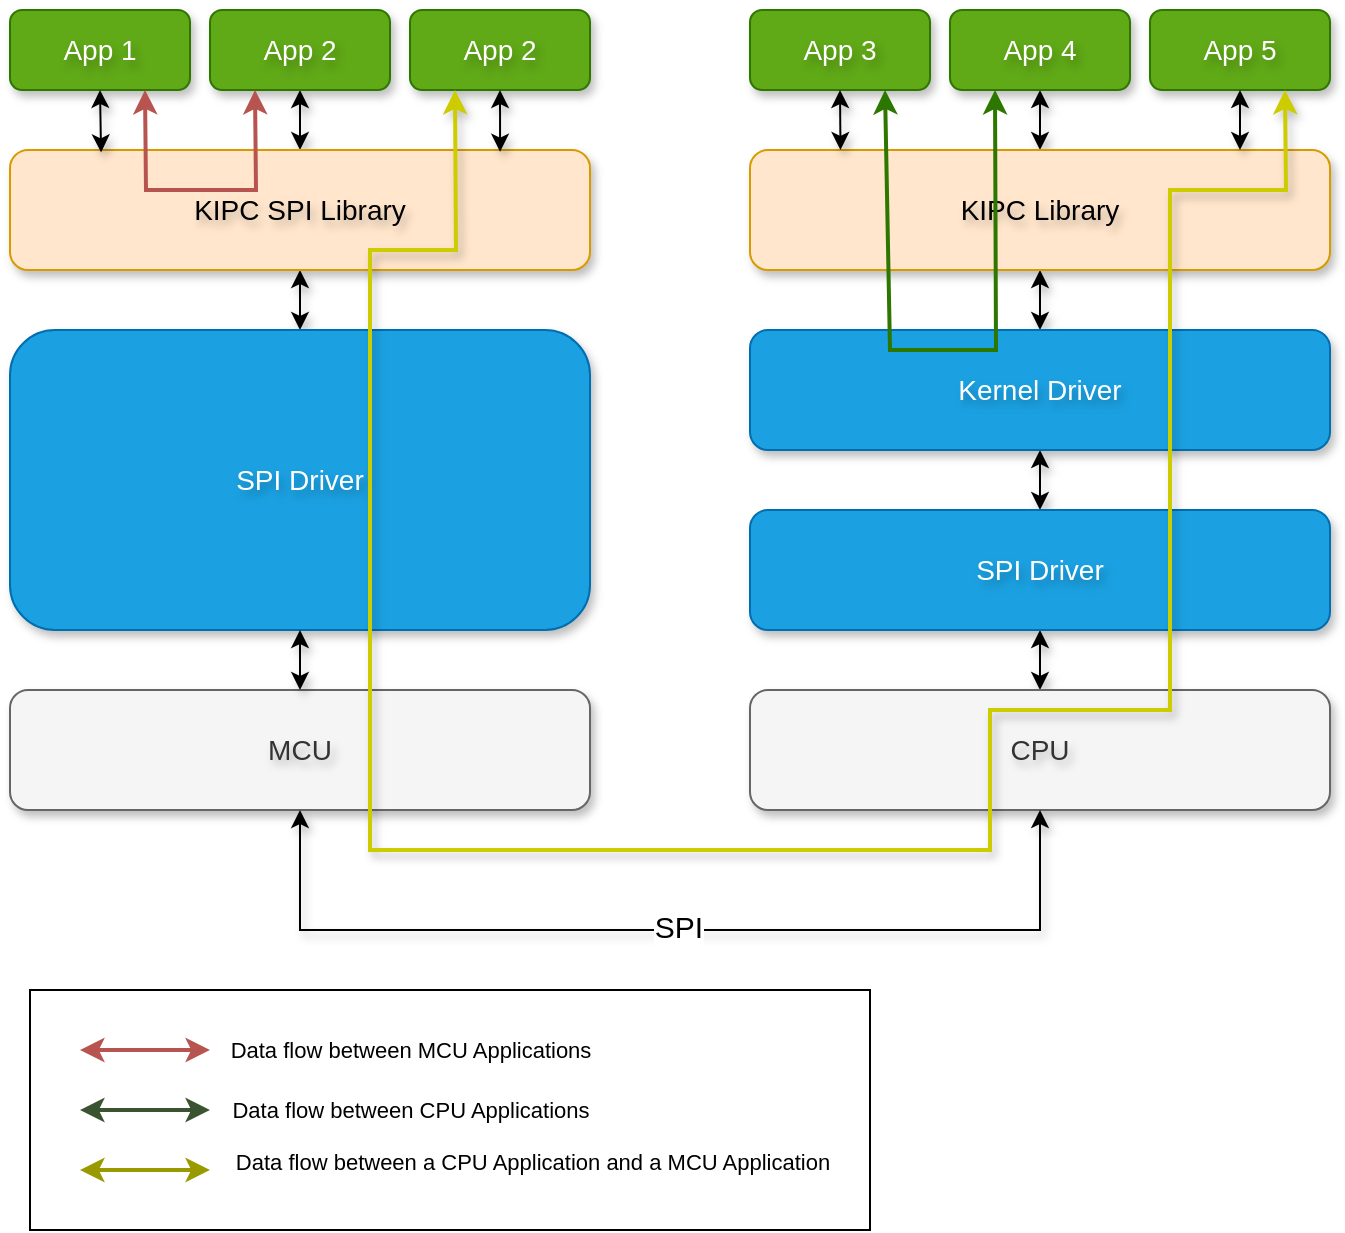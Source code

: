 <mxfile version="24.7.6">
  <diagram name="Page-1" id="fEbjchGPyEOhyHDQiC9X">
    <mxGraphModel dx="1434" dy="746" grid="1" gridSize="10" guides="1" tooltips="1" connect="1" arrows="1" fold="1" page="1" pageScale="1" pageWidth="827" pageHeight="1169" math="0" shadow="0">
      <root>
        <mxCell id="0" />
        <mxCell id="1" parent="0" />
        <mxCell id="Wx_t5_zWc-ANGZzBV8TW-1" value="App 1" style="rounded=1;whiteSpace=wrap;html=1;fillColor=#60a917;strokeColor=#2D7600;fontColor=#ffffff;fontSize=14;textShadow=1;shadow=1;" vertex="1" parent="1">
          <mxGeometry x="60" y="110" width="90" height="40" as="geometry" />
        </mxCell>
        <mxCell id="Wx_t5_zWc-ANGZzBV8TW-24" style="edgeStyle=orthogonalEdgeStyle;rounded=0;orthogonalLoop=1;jettySize=auto;html=1;exitX=0.5;exitY=1;exitDx=0;exitDy=0;entryX=0.5;entryY=0;entryDx=0;entryDy=0;startArrow=classic;startFill=1;fontSize=14;textShadow=1;shadow=1;" edge="1" parent="1" source="Wx_t5_zWc-ANGZzBV8TW-2" target="Wx_t5_zWc-ANGZzBV8TW-8">
          <mxGeometry relative="1" as="geometry" />
        </mxCell>
        <mxCell id="Wx_t5_zWc-ANGZzBV8TW-2" value="App 2" style="rounded=1;whiteSpace=wrap;html=1;fillColor=#60a917;strokeColor=#2D7600;fontColor=#ffffff;fontSize=14;textShadow=1;shadow=1;" vertex="1" parent="1">
          <mxGeometry x="160" y="110" width="90" height="40" as="geometry" />
        </mxCell>
        <mxCell id="Wx_t5_zWc-ANGZzBV8TW-3" value="App 2" style="rounded=1;whiteSpace=wrap;html=1;fillColor=#60a917;strokeColor=#2D7600;fontColor=#ffffff;fontSize=14;textShadow=1;shadow=1;" vertex="1" parent="1">
          <mxGeometry x="260" y="110" width="90" height="40" as="geometry" />
        </mxCell>
        <mxCell id="Wx_t5_zWc-ANGZzBV8TW-5" value="App 3" style="rounded=1;whiteSpace=wrap;html=1;fillColor=#60a917;fontColor=#ffffff;strokeColor=#2D7600;fontSize=14;textShadow=1;shadow=1;" vertex="1" parent="1">
          <mxGeometry x="430" y="110" width="90" height="40" as="geometry" />
        </mxCell>
        <mxCell id="Wx_t5_zWc-ANGZzBV8TW-27" style="edgeStyle=orthogonalEdgeStyle;rounded=0;orthogonalLoop=1;jettySize=auto;html=1;exitX=0.5;exitY=1;exitDx=0;exitDy=0;entryX=0.5;entryY=0;entryDx=0;entryDy=0;startArrow=classic;startFill=1;fontSize=14;textShadow=1;shadow=1;" edge="1" parent="1" source="Wx_t5_zWc-ANGZzBV8TW-6" target="Wx_t5_zWc-ANGZzBV8TW-11">
          <mxGeometry relative="1" as="geometry" />
        </mxCell>
        <mxCell id="Wx_t5_zWc-ANGZzBV8TW-6" value="App 4" style="rounded=1;whiteSpace=wrap;html=1;fillColor=#60a917;fontColor=#ffffff;strokeColor=#2D7600;fontSize=14;textShadow=1;shadow=1;" vertex="1" parent="1">
          <mxGeometry x="530" y="110" width="90" height="40" as="geometry" />
        </mxCell>
        <mxCell id="Wx_t5_zWc-ANGZzBV8TW-7" value="App 5" style="rounded=1;whiteSpace=wrap;html=1;fillColor=#60a917;fontColor=#ffffff;strokeColor=#2D7600;fontSize=14;textShadow=1;shadow=1;" vertex="1" parent="1">
          <mxGeometry x="630" y="110" width="90" height="40" as="geometry" />
        </mxCell>
        <mxCell id="Wx_t5_zWc-ANGZzBV8TW-19" style="edgeStyle=orthogonalEdgeStyle;rounded=0;orthogonalLoop=1;jettySize=auto;html=1;exitX=0.5;exitY=1;exitDx=0;exitDy=0;entryX=0.5;entryY=1;entryDx=0;entryDy=0;fontSize=14;textShadow=1;shadow=1;" edge="1" parent="1" source="Wx_t5_zWc-ANGZzBV8TW-8" target="Wx_t5_zWc-ANGZzBV8TW-8">
          <mxGeometry relative="1" as="geometry" />
        </mxCell>
        <mxCell id="Wx_t5_zWc-ANGZzBV8TW-22" style="edgeStyle=orthogonalEdgeStyle;rounded=0;orthogonalLoop=1;jettySize=auto;html=1;exitX=0.5;exitY=1;exitDx=0;exitDy=0;entryX=0.5;entryY=0;entryDx=0;entryDy=0;startArrow=classic;startFill=1;fontSize=14;textShadow=1;shadow=1;" edge="1" parent="1" source="Wx_t5_zWc-ANGZzBV8TW-8" target="Wx_t5_zWc-ANGZzBV8TW-9">
          <mxGeometry relative="1" as="geometry" />
        </mxCell>
        <mxCell id="Wx_t5_zWc-ANGZzBV8TW-8" value="KIPC SPI Library" style="rounded=1;whiteSpace=wrap;html=1;fillColor=#ffe6cc;strokeColor=#d79b00;fontSize=14;textShadow=1;shadow=1;" vertex="1" parent="1">
          <mxGeometry x="60" y="180" width="290" height="60" as="geometry" />
        </mxCell>
        <mxCell id="Wx_t5_zWc-ANGZzBV8TW-9" value="SPI Driver" style="rounded=1;whiteSpace=wrap;html=1;fillColor=#1ba1e2;fontColor=#ffffff;strokeColor=#006EAF;fontSize=14;textShadow=1;shadow=1;" vertex="1" parent="1">
          <mxGeometry x="60" y="270" width="290" height="150" as="geometry" />
        </mxCell>
        <mxCell id="Wx_t5_zWc-ANGZzBV8TW-31" style="edgeStyle=orthogonalEdgeStyle;rounded=0;orthogonalLoop=1;jettySize=auto;html=1;exitX=0.5;exitY=1;exitDx=0;exitDy=0;entryX=0.5;entryY=0;entryDx=0;entryDy=0;startArrow=classic;startFill=1;fontSize=14;textShadow=1;shadow=1;" edge="1" parent="1" source="Wx_t5_zWc-ANGZzBV8TW-11" target="Wx_t5_zWc-ANGZzBV8TW-12">
          <mxGeometry relative="1" as="geometry" />
        </mxCell>
        <mxCell id="Wx_t5_zWc-ANGZzBV8TW-11" value="KIPC Library" style="rounded=1;whiteSpace=wrap;html=1;fillColor=#ffe6cc;strokeColor=#d79b00;fontSize=14;textShadow=1;shadow=1;glass=0;" vertex="1" parent="1">
          <mxGeometry x="430" y="180" width="290" height="60" as="geometry" />
        </mxCell>
        <mxCell id="Wx_t5_zWc-ANGZzBV8TW-30" style="edgeStyle=orthogonalEdgeStyle;rounded=0;orthogonalLoop=1;jettySize=auto;html=1;exitX=0.5;exitY=1;exitDx=0;exitDy=0;entryX=0.5;entryY=0;entryDx=0;entryDy=0;startArrow=classic;startFill=1;fillColor=#1ba1e2;strokeColor=#000000;fontSize=14;textShadow=1;shadow=1;" edge="1" parent="1" source="Wx_t5_zWc-ANGZzBV8TW-12" target="Wx_t5_zWc-ANGZzBV8TW-13">
          <mxGeometry relative="1" as="geometry" />
        </mxCell>
        <mxCell id="Wx_t5_zWc-ANGZzBV8TW-12" value="Kernel Driver" style="rounded=1;whiteSpace=wrap;html=1;fillColor=#1ba1e2;fontColor=#ffffff;strokeColor=#006EAF;fontSize=14;textShadow=1;shadow=1;" vertex="1" parent="1">
          <mxGeometry x="430" y="270" width="290" height="60" as="geometry" />
        </mxCell>
        <mxCell id="Wx_t5_zWc-ANGZzBV8TW-29" style="edgeStyle=orthogonalEdgeStyle;rounded=0;orthogonalLoop=1;jettySize=auto;html=1;exitX=0.5;exitY=1;exitDx=0;exitDy=0;entryX=0.5;entryY=0;entryDx=0;entryDy=0;startArrow=classic;startFill=1;fontSize=14;textShadow=1;shadow=1;" edge="1" parent="1" source="Wx_t5_zWc-ANGZzBV8TW-13" target="Wx_t5_zWc-ANGZzBV8TW-15">
          <mxGeometry relative="1" as="geometry" />
        </mxCell>
        <mxCell id="Wx_t5_zWc-ANGZzBV8TW-13" value="SPI Driver" style="rounded=1;whiteSpace=wrap;html=1;fillColor=#1ba1e2;fontColor=#ffffff;strokeColor=#006EAF;fontSize=14;textShadow=1;shadow=1;" vertex="1" parent="1">
          <mxGeometry x="430" y="360" width="290" height="60" as="geometry" />
        </mxCell>
        <mxCell id="Wx_t5_zWc-ANGZzBV8TW-14" value="MCU" style="rounded=1;whiteSpace=wrap;html=1;fillColor=#f5f5f5;fontColor=#333333;strokeColor=#666666;fontSize=14;textShadow=1;shadow=1;" vertex="1" parent="1">
          <mxGeometry x="60" y="450" width="290" height="60" as="geometry" />
        </mxCell>
        <mxCell id="Wx_t5_zWc-ANGZzBV8TW-15" value="CPU" style="rounded=1;whiteSpace=wrap;html=1;fillColor=#f5f5f5;fontColor=#333333;strokeColor=#666666;fontSize=14;textShadow=1;shadow=1;" vertex="1" parent="1">
          <mxGeometry x="430" y="450" width="290" height="60" as="geometry" />
        </mxCell>
        <mxCell id="Wx_t5_zWc-ANGZzBV8TW-16" value="" style="endArrow=classic;startArrow=classic;html=1;rounded=0;entryX=0.5;entryY=1;entryDx=0;entryDy=0;exitX=0.5;exitY=1;exitDx=0;exitDy=0;textShadow=1;shadow=1;" edge="1" parent="1" source="Wx_t5_zWc-ANGZzBV8TW-14" target="Wx_t5_zWc-ANGZzBV8TW-15">
          <mxGeometry width="50" height="50" relative="1" as="geometry">
            <mxPoint x="240" y="560" as="sourcePoint" />
            <mxPoint x="610" y="560" as="targetPoint" />
            <Array as="points">
              <mxPoint x="205" y="570" />
              <mxPoint x="410" y="570" />
              <mxPoint x="575" y="570" />
            </Array>
          </mxGeometry>
        </mxCell>
        <mxCell id="Wx_t5_zWc-ANGZzBV8TW-37" value="SPI" style="edgeLabel;html=1;align=center;verticalAlign=middle;resizable=0;points=[];fontSize=15;textShadow=0;" vertex="1" connectable="0" parent="Wx_t5_zWc-ANGZzBV8TW-16">
          <mxGeometry x="0.017" y="2" relative="1" as="geometry">
            <mxPoint as="offset" />
          </mxGeometry>
        </mxCell>
        <mxCell id="Wx_t5_zWc-ANGZzBV8TW-18" value="" style="endArrow=classic;startArrow=classic;html=1;rounded=0;exitX=0.5;exitY=0;exitDx=0;exitDy=0;entryX=0.5;entryY=1;entryDx=0;entryDy=0;fontSize=14;textShadow=1;shadow=1;" edge="1" parent="1" source="Wx_t5_zWc-ANGZzBV8TW-14" target="Wx_t5_zWc-ANGZzBV8TW-9">
          <mxGeometry width="50" height="50" relative="1" as="geometry">
            <mxPoint x="390" y="410" as="sourcePoint" />
            <mxPoint x="440" y="360" as="targetPoint" />
          </mxGeometry>
        </mxCell>
        <mxCell id="Wx_t5_zWc-ANGZzBV8TW-23" style="edgeStyle=orthogonalEdgeStyle;rounded=0;orthogonalLoop=1;jettySize=auto;html=1;exitX=0.5;exitY=1;exitDx=0;exitDy=0;startArrow=classic;startFill=1;entryX=0.157;entryY=0.02;entryDx=0;entryDy=0;entryPerimeter=0;fontSize=14;textShadow=1;shadow=1;" edge="1" parent="1" source="Wx_t5_zWc-ANGZzBV8TW-1" target="Wx_t5_zWc-ANGZzBV8TW-8">
          <mxGeometry relative="1" as="geometry">
            <mxPoint x="90" y="170" as="targetPoint" />
          </mxGeometry>
        </mxCell>
        <mxCell id="Wx_t5_zWc-ANGZzBV8TW-25" style="edgeStyle=orthogonalEdgeStyle;rounded=0;orthogonalLoop=1;jettySize=auto;html=1;exitX=0.5;exitY=1;exitDx=0;exitDy=0;entryX=0.845;entryY=0.014;entryDx=0;entryDy=0;entryPerimeter=0;startArrow=classic;startFill=1;fontSize=14;textShadow=1;shadow=1;" edge="1" parent="1" source="Wx_t5_zWc-ANGZzBV8TW-3" target="Wx_t5_zWc-ANGZzBV8TW-8">
          <mxGeometry relative="1" as="geometry">
            <mxPoint x="330" y="170" as="targetPoint" />
          </mxGeometry>
        </mxCell>
        <mxCell id="Wx_t5_zWc-ANGZzBV8TW-28" style="edgeStyle=orthogonalEdgeStyle;rounded=0;orthogonalLoop=1;jettySize=auto;html=1;exitX=0.5;exitY=1;exitDx=0;exitDy=0;startArrow=classic;startFill=1;fontSize=14;textShadow=1;shadow=1;" edge="1" parent="1" source="Wx_t5_zWc-ANGZzBV8TW-7">
          <mxGeometry relative="1" as="geometry">
            <mxPoint x="675" y="180" as="targetPoint" />
          </mxGeometry>
        </mxCell>
        <mxCell id="Wx_t5_zWc-ANGZzBV8TW-36" style="edgeStyle=orthogonalEdgeStyle;rounded=0;orthogonalLoop=1;jettySize=auto;html=1;exitX=0.5;exitY=1;exitDx=0;exitDy=0;entryX=0.156;entryY=0;entryDx=0;entryDy=0;entryPerimeter=0;startArrow=classic;startFill=1;fontSize=14;textShadow=1;shadow=1;" edge="1" parent="1" source="Wx_t5_zWc-ANGZzBV8TW-5" target="Wx_t5_zWc-ANGZzBV8TW-11">
          <mxGeometry relative="1" as="geometry" />
        </mxCell>
        <mxCell id="Wx_t5_zWc-ANGZzBV8TW-38" value="" style="endArrow=classic;startArrow=classic;html=1;rounded=0;exitX=0.75;exitY=1;exitDx=0;exitDy=0;entryX=0.25;entryY=1;entryDx=0;entryDy=0;fillColor=#f8cecc;strokeColor=#b85450;strokeWidth=2;textShadow=1;" edge="1" parent="1" source="Wx_t5_zWc-ANGZzBV8TW-1" target="Wx_t5_zWc-ANGZzBV8TW-2">
          <mxGeometry width="50" height="50" relative="1" as="geometry">
            <mxPoint x="220" y="380" as="sourcePoint" />
            <mxPoint x="270" y="330" as="targetPoint" />
            <Array as="points">
              <mxPoint x="128" y="200" />
              <mxPoint x="183" y="200" />
            </Array>
          </mxGeometry>
        </mxCell>
        <mxCell id="Wx_t5_zWc-ANGZzBV8TW-39" value="" style="endArrow=classic;startArrow=classic;html=1;rounded=0;exitX=0.75;exitY=1;exitDx=0;exitDy=0;entryX=0.25;entryY=1;entryDx=0;entryDy=0;fillColor=#60a917;strokeColor=#2D7600;strokeWidth=2;textShadow=1;" edge="1" parent="1" source="Wx_t5_zWc-ANGZzBV8TW-5" target="Wx_t5_zWc-ANGZzBV8TW-6">
          <mxGeometry width="50" height="50" relative="1" as="geometry">
            <mxPoint x="510" y="300" as="sourcePoint" />
            <mxPoint x="560" y="250" as="targetPoint" />
            <Array as="points">
              <mxPoint x="500" y="280" />
              <mxPoint x="553" y="280" />
            </Array>
          </mxGeometry>
        </mxCell>
        <mxCell id="Wx_t5_zWc-ANGZzBV8TW-40" value="" style="endArrow=classic;startArrow=classic;html=1;rounded=0;exitX=0.25;exitY=1;exitDx=0;exitDy=0;entryX=0.75;entryY=1;entryDx=0;entryDy=0;fillColor=#e3c800;strokeColor=#CCCC00;strokeWidth=2;shadow=1;textShadow=1;" edge="1" parent="1" source="Wx_t5_zWc-ANGZzBV8TW-3" target="Wx_t5_zWc-ANGZzBV8TW-7">
          <mxGeometry width="50" height="50" relative="1" as="geometry">
            <mxPoint x="510" y="290" as="sourcePoint" />
            <mxPoint x="560" y="240" as="targetPoint" />
            <Array as="points">
              <mxPoint x="283" y="230" />
              <mxPoint x="240" y="230" />
              <mxPoint x="240" y="400" />
              <mxPoint x="240" y="500" />
              <mxPoint x="240" y="530" />
              <mxPoint x="550" y="530" />
              <mxPoint x="550" y="460" />
              <mxPoint x="640" y="460" />
              <mxPoint x="640" y="200" />
              <mxPoint x="698" y="200" />
            </Array>
          </mxGeometry>
        </mxCell>
        <mxCell id="Wx_t5_zWc-ANGZzBV8TW-48" value="" style="rounded=0;whiteSpace=wrap;html=1;" vertex="1" parent="1">
          <mxGeometry x="70" y="600" width="420" height="120" as="geometry" />
        </mxCell>
        <mxCell id="Wx_t5_zWc-ANGZzBV8TW-41" value="" style="endArrow=classic;startArrow=classic;html=1;rounded=0;exitX=0.75;exitY=1;exitDx=0;exitDy=0;fillColor=#f8cecc;strokeColor=#b85450;strokeWidth=2;" edge="1" parent="1">
          <mxGeometry width="50" height="50" relative="1" as="geometry">
            <mxPoint x="95" y="630" as="sourcePoint" />
            <mxPoint x="160" y="630" as="targetPoint" />
          </mxGeometry>
        </mxCell>
        <mxCell id="Wx_t5_zWc-ANGZzBV8TW-45" value="Data flow between MCU Applications" style="edgeLabel;html=1;align=center;verticalAlign=middle;resizable=0;points=[];" vertex="1" connectable="0" parent="Wx_t5_zWc-ANGZzBV8TW-41">
          <mxGeometry x="0.193" y="-2" relative="1" as="geometry">
            <mxPoint x="126" y="-2" as="offset" />
          </mxGeometry>
        </mxCell>
        <mxCell id="Wx_t5_zWc-ANGZzBV8TW-42" value="" style="endArrow=classic;startArrow=classic;html=1;rounded=0;exitX=0.75;exitY=1;exitDx=0;exitDy=0;fillColor=#6d8764;strokeColor=#3A5431;strokeWidth=2;" edge="1" parent="1">
          <mxGeometry width="50" height="50" relative="1" as="geometry">
            <mxPoint x="95" y="660" as="sourcePoint" />
            <mxPoint x="160" y="660" as="targetPoint" />
          </mxGeometry>
        </mxCell>
        <mxCell id="Wx_t5_zWc-ANGZzBV8TW-46" value="Data flow between CPU Applications" style="edgeLabel;html=1;align=center;verticalAlign=middle;resizable=0;points=[];" vertex="1" connectable="0" parent="Wx_t5_zWc-ANGZzBV8TW-42">
          <mxGeometry x="0.282" y="-1" relative="1" as="geometry">
            <mxPoint x="123" y="-1" as="offset" />
          </mxGeometry>
        </mxCell>
        <mxCell id="Wx_t5_zWc-ANGZzBV8TW-43" value="" style="endArrow=classic;startArrow=classic;html=1;rounded=0;exitX=0.75;exitY=1;exitDx=0;exitDy=0;fillColor=#e3c800;strokeColor=#999900;strokeWidth=2;" edge="1" parent="1">
          <mxGeometry width="50" height="50" relative="1" as="geometry">
            <mxPoint x="95" y="690" as="sourcePoint" />
            <mxPoint x="160" y="690" as="targetPoint" />
          </mxGeometry>
        </mxCell>
        <mxCell id="Wx_t5_zWc-ANGZzBV8TW-47" value="Data flow between a CPU Application and a MCU Application" style="edgeLabel;html=1;align=center;verticalAlign=middle;resizable=0;points=[];" vertex="1" connectable="0" parent="Wx_t5_zWc-ANGZzBV8TW-43">
          <mxGeometry x="0.179" y="4" relative="1" as="geometry">
            <mxPoint x="187" as="offset" />
          </mxGeometry>
        </mxCell>
      </root>
    </mxGraphModel>
  </diagram>
</mxfile>
